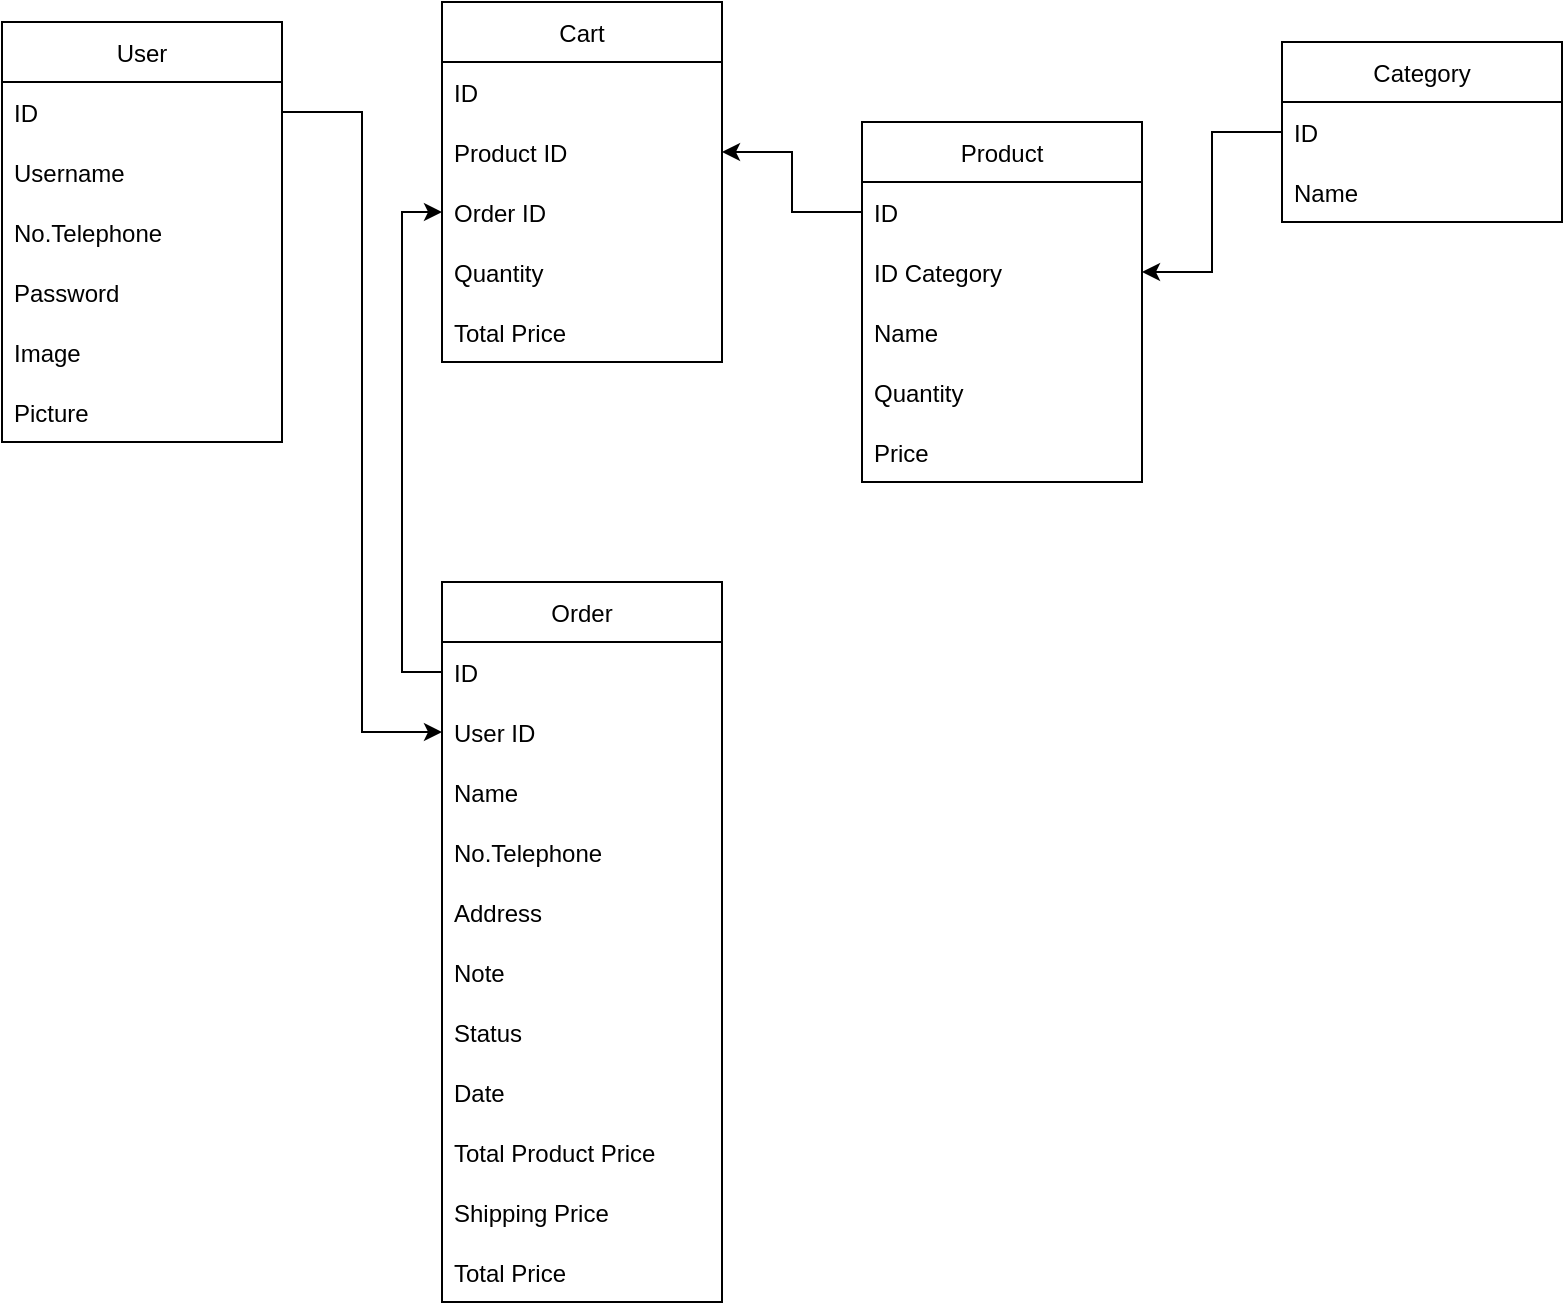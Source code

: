 <mxfile version="20.4.0" type="device"><diagram id="YGhP4YRJtW6DllJfVh0j" name="Page-1"><mxGraphModel dx="1117" dy="686" grid="1" gridSize="10" guides="1" tooltips="1" connect="1" arrows="1" fold="1" page="1" pageScale="1" pageWidth="827" pageHeight="1169" math="0" shadow="0"><root><mxCell id="0"/><mxCell id="1" parent="0"/><mxCell id="TM9GlAqTXPew0VMystgJ-1" value="User" style="swimlane;fontStyle=0;childLayout=stackLayout;horizontal=1;startSize=30;horizontalStack=0;resizeParent=1;resizeParentMax=0;resizeLast=0;collapsible=1;marginBottom=0;" vertex="1" parent="1"><mxGeometry x="10" y="260" width="140" height="210" as="geometry"/></mxCell><mxCell id="TM9GlAqTXPew0VMystgJ-2" value="ID" style="text;strokeColor=none;fillColor=none;align=left;verticalAlign=middle;spacingLeft=4;spacingRight=4;overflow=hidden;points=[[0,0.5],[1,0.5]];portConstraint=eastwest;rotatable=0;" vertex="1" parent="TM9GlAqTXPew0VMystgJ-1"><mxGeometry y="30" width="140" height="30" as="geometry"/></mxCell><mxCell id="TM9GlAqTXPew0VMystgJ-3" value="Username" style="text;strokeColor=none;fillColor=none;align=left;verticalAlign=middle;spacingLeft=4;spacingRight=4;overflow=hidden;points=[[0,0.5],[1,0.5]];portConstraint=eastwest;rotatable=0;" vertex="1" parent="TM9GlAqTXPew0VMystgJ-1"><mxGeometry y="60" width="140" height="30" as="geometry"/></mxCell><mxCell id="TM9GlAqTXPew0VMystgJ-4" value="No.Telephone" style="text;strokeColor=none;fillColor=none;align=left;verticalAlign=middle;spacingLeft=4;spacingRight=4;overflow=hidden;points=[[0,0.5],[1,0.5]];portConstraint=eastwest;rotatable=0;" vertex="1" parent="TM9GlAqTXPew0VMystgJ-1"><mxGeometry y="90" width="140" height="30" as="geometry"/></mxCell><mxCell id="TM9GlAqTXPew0VMystgJ-6" value="Password" style="text;strokeColor=none;fillColor=none;align=left;verticalAlign=middle;spacingLeft=4;spacingRight=4;overflow=hidden;points=[[0,0.5],[1,0.5]];portConstraint=eastwest;rotatable=0;" vertex="1" parent="TM9GlAqTXPew0VMystgJ-1"><mxGeometry y="120" width="140" height="30" as="geometry"/></mxCell><mxCell id="TM9GlAqTXPew0VMystgJ-7" value="Image" style="text;strokeColor=none;fillColor=none;align=left;verticalAlign=middle;spacingLeft=4;spacingRight=4;overflow=hidden;points=[[0,0.5],[1,0.5]];portConstraint=eastwest;rotatable=0;" vertex="1" parent="TM9GlAqTXPew0VMystgJ-1"><mxGeometry y="150" width="140" height="30" as="geometry"/></mxCell><mxCell id="TM9GlAqTXPew0VMystgJ-8" value="Picture" style="text;strokeColor=none;fillColor=none;align=left;verticalAlign=middle;spacingLeft=4;spacingRight=4;overflow=hidden;points=[[0,0.5],[1,0.5]];portConstraint=eastwest;rotatable=0;" vertex="1" parent="TM9GlAqTXPew0VMystgJ-1"><mxGeometry y="180" width="140" height="30" as="geometry"/></mxCell><mxCell id="TM9GlAqTXPew0VMystgJ-9" value="Product" style="swimlane;fontStyle=0;childLayout=stackLayout;horizontal=1;startSize=30;horizontalStack=0;resizeParent=1;resizeParentMax=0;resizeLast=0;collapsible=1;marginBottom=0;" vertex="1" parent="1"><mxGeometry x="440" y="310" width="140" height="180" as="geometry"/></mxCell><mxCell id="TM9GlAqTXPew0VMystgJ-10" value="ID" style="text;strokeColor=none;fillColor=none;align=left;verticalAlign=middle;spacingLeft=4;spacingRight=4;overflow=hidden;points=[[0,0.5],[1,0.5]];portConstraint=eastwest;rotatable=0;" vertex="1" parent="TM9GlAqTXPew0VMystgJ-9"><mxGeometry y="30" width="140" height="30" as="geometry"/></mxCell><mxCell id="TM9GlAqTXPew0VMystgJ-20" value="ID Category" style="text;strokeColor=none;fillColor=none;align=left;verticalAlign=middle;spacingLeft=4;spacingRight=4;overflow=hidden;points=[[0,0.5],[1,0.5]];portConstraint=eastwest;rotatable=0;" vertex="1" parent="TM9GlAqTXPew0VMystgJ-9"><mxGeometry y="60" width="140" height="30" as="geometry"/></mxCell><mxCell id="TM9GlAqTXPew0VMystgJ-11" value="Name" style="text;strokeColor=none;fillColor=none;align=left;verticalAlign=middle;spacingLeft=4;spacingRight=4;overflow=hidden;points=[[0,0.5],[1,0.5]];portConstraint=eastwest;rotatable=0;" vertex="1" parent="TM9GlAqTXPew0VMystgJ-9"><mxGeometry y="90" width="140" height="30" as="geometry"/></mxCell><mxCell id="TM9GlAqTXPew0VMystgJ-12" value="Quantity" style="text;strokeColor=none;fillColor=none;align=left;verticalAlign=middle;spacingLeft=4;spacingRight=4;overflow=hidden;points=[[0,0.5],[1,0.5]];portConstraint=eastwest;rotatable=0;" vertex="1" parent="TM9GlAqTXPew0VMystgJ-9"><mxGeometry y="120" width="140" height="30" as="geometry"/></mxCell><mxCell id="TM9GlAqTXPew0VMystgJ-19" value="Price" style="text;strokeColor=none;fillColor=none;align=left;verticalAlign=middle;spacingLeft=4;spacingRight=4;overflow=hidden;points=[[0,0.5],[1,0.5]];portConstraint=eastwest;rotatable=0;" vertex="1" parent="TM9GlAqTXPew0VMystgJ-9"><mxGeometry y="150" width="140" height="30" as="geometry"/></mxCell><mxCell id="TM9GlAqTXPew0VMystgJ-15" value="Category" style="swimlane;fontStyle=0;childLayout=stackLayout;horizontal=1;startSize=30;horizontalStack=0;resizeParent=1;resizeParentMax=0;resizeLast=0;collapsible=1;marginBottom=0;" vertex="1" parent="1"><mxGeometry x="650" y="270" width="140" height="90" as="geometry"/></mxCell><mxCell id="TM9GlAqTXPew0VMystgJ-16" value="ID" style="text;strokeColor=none;fillColor=none;align=left;verticalAlign=middle;spacingLeft=4;spacingRight=4;overflow=hidden;points=[[0,0.5],[1,0.5]];portConstraint=eastwest;rotatable=0;" vertex="1" parent="TM9GlAqTXPew0VMystgJ-15"><mxGeometry y="30" width="140" height="30" as="geometry"/></mxCell><mxCell id="TM9GlAqTXPew0VMystgJ-17" value="Name" style="text;strokeColor=none;fillColor=none;align=left;verticalAlign=middle;spacingLeft=4;spacingRight=4;overflow=hidden;points=[[0,0.5],[1,0.5]];portConstraint=eastwest;rotatable=0;" vertex="1" parent="TM9GlAqTXPew0VMystgJ-15"><mxGeometry y="60" width="140" height="30" as="geometry"/></mxCell><mxCell id="TM9GlAqTXPew0VMystgJ-21" style="edgeStyle=orthogonalEdgeStyle;rounded=0;orthogonalLoop=1;jettySize=auto;html=1;exitX=0;exitY=0.5;exitDx=0;exitDy=0;entryX=1;entryY=0.5;entryDx=0;entryDy=0;" edge="1" parent="1" source="TM9GlAqTXPew0VMystgJ-16" target="TM9GlAqTXPew0VMystgJ-20"><mxGeometry relative="1" as="geometry"/></mxCell><mxCell id="TM9GlAqTXPew0VMystgJ-26" value="Cart" style="swimlane;fontStyle=0;childLayout=stackLayout;horizontal=1;startSize=30;horizontalStack=0;resizeParent=1;resizeParentMax=0;resizeLast=0;collapsible=1;marginBottom=0;" vertex="1" parent="1"><mxGeometry x="230" y="250" width="140" height="180" as="geometry"/></mxCell><mxCell id="TM9GlAqTXPew0VMystgJ-27" value="ID" style="text;strokeColor=none;fillColor=none;align=left;verticalAlign=middle;spacingLeft=4;spacingRight=4;overflow=hidden;points=[[0,0.5],[1,0.5]];portConstraint=eastwest;rotatable=0;" vertex="1" parent="TM9GlAqTXPew0VMystgJ-26"><mxGeometry y="30" width="140" height="30" as="geometry"/></mxCell><mxCell id="TM9GlAqTXPew0VMystgJ-29" value="Product ID" style="text;strokeColor=none;fillColor=none;align=left;verticalAlign=middle;spacingLeft=4;spacingRight=4;overflow=hidden;points=[[0,0.5],[1,0.5]];portConstraint=eastwest;rotatable=0;" vertex="1" parent="TM9GlAqTXPew0VMystgJ-26"><mxGeometry y="60" width="140" height="30" as="geometry"/></mxCell><mxCell id="TM9GlAqTXPew0VMystgJ-39" value="Order ID" style="text;strokeColor=none;fillColor=none;align=left;verticalAlign=middle;spacingLeft=4;spacingRight=4;overflow=hidden;points=[[0,0.5],[1,0.5]];portConstraint=eastwest;rotatable=0;" vertex="1" parent="TM9GlAqTXPew0VMystgJ-26"><mxGeometry y="90" width="140" height="30" as="geometry"/></mxCell><mxCell id="TM9GlAqTXPew0VMystgJ-31" value="Quantity" style="text;strokeColor=none;fillColor=none;align=left;verticalAlign=middle;spacingLeft=4;spacingRight=4;overflow=hidden;points=[[0,0.5],[1,0.5]];portConstraint=eastwest;rotatable=0;" vertex="1" parent="TM9GlAqTXPew0VMystgJ-26"><mxGeometry y="120" width="140" height="30" as="geometry"/></mxCell><mxCell id="TM9GlAqTXPew0VMystgJ-32" value="Total Price" style="text;strokeColor=none;fillColor=none;align=left;verticalAlign=middle;spacingLeft=4;spacingRight=4;overflow=hidden;points=[[0,0.5],[1,0.5]];portConstraint=eastwest;rotatable=0;" vertex="1" parent="TM9GlAqTXPew0VMystgJ-26"><mxGeometry y="150" width="140" height="30" as="geometry"/></mxCell><mxCell id="TM9GlAqTXPew0VMystgJ-34" style="edgeStyle=orthogonalEdgeStyle;rounded=0;orthogonalLoop=1;jettySize=auto;html=1;exitX=0;exitY=0.5;exitDx=0;exitDy=0;entryX=1;entryY=0.5;entryDx=0;entryDy=0;" edge="1" parent="1" source="TM9GlAqTXPew0VMystgJ-10" target="TM9GlAqTXPew0VMystgJ-29"><mxGeometry relative="1" as="geometry"/></mxCell><mxCell id="TM9GlAqTXPew0VMystgJ-35" value="Order" style="swimlane;fontStyle=0;childLayout=stackLayout;horizontal=1;startSize=30;horizontalStack=0;resizeParent=1;resizeParentMax=0;resizeLast=0;collapsible=1;marginBottom=0;" vertex="1" parent="1"><mxGeometry x="230" y="540" width="140" height="360" as="geometry"/></mxCell><mxCell id="TM9GlAqTXPew0VMystgJ-36" value="ID" style="text;strokeColor=none;fillColor=none;align=left;verticalAlign=middle;spacingLeft=4;spacingRight=4;overflow=hidden;points=[[0,0.5],[1,0.5]];portConstraint=eastwest;rotatable=0;" vertex="1" parent="TM9GlAqTXPew0VMystgJ-35"><mxGeometry y="30" width="140" height="30" as="geometry"/></mxCell><mxCell id="TM9GlAqTXPew0VMystgJ-43" value="User ID" style="text;strokeColor=none;fillColor=none;align=left;verticalAlign=middle;spacingLeft=4;spacingRight=4;overflow=hidden;points=[[0,0.5],[1,0.5]];portConstraint=eastwest;rotatable=0;" vertex="1" parent="TM9GlAqTXPew0VMystgJ-35"><mxGeometry y="60" width="140" height="30" as="geometry"/></mxCell><mxCell id="TM9GlAqTXPew0VMystgJ-49" value="Name" style="text;strokeColor=none;fillColor=none;align=left;verticalAlign=middle;spacingLeft=4;spacingRight=4;overflow=hidden;points=[[0,0.5],[1,0.5]];portConstraint=eastwest;rotatable=0;" vertex="1" parent="TM9GlAqTXPew0VMystgJ-35"><mxGeometry y="90" width="140" height="30" as="geometry"/></mxCell><mxCell id="TM9GlAqTXPew0VMystgJ-50" value="No.Telephone" style="text;strokeColor=none;fillColor=none;align=left;verticalAlign=middle;spacingLeft=4;spacingRight=4;overflow=hidden;points=[[0,0.5],[1,0.5]];portConstraint=eastwest;rotatable=0;" vertex="1" parent="TM9GlAqTXPew0VMystgJ-35"><mxGeometry y="120" width="140" height="30" as="geometry"/></mxCell><mxCell id="TM9GlAqTXPew0VMystgJ-51" value="Address" style="text;strokeColor=none;fillColor=none;align=left;verticalAlign=middle;spacingLeft=4;spacingRight=4;overflow=hidden;points=[[0,0.5],[1,0.5]];portConstraint=eastwest;rotatable=0;" vertex="1" parent="TM9GlAqTXPew0VMystgJ-35"><mxGeometry y="150" width="140" height="30" as="geometry"/></mxCell><mxCell id="TM9GlAqTXPew0VMystgJ-48" value="Note" style="text;strokeColor=none;fillColor=none;align=left;verticalAlign=middle;spacingLeft=4;spacingRight=4;overflow=hidden;points=[[0,0.5],[1,0.5]];portConstraint=eastwest;rotatable=0;" vertex="1" parent="TM9GlAqTXPew0VMystgJ-35"><mxGeometry y="180" width="140" height="30" as="geometry"/></mxCell><mxCell id="TM9GlAqTXPew0VMystgJ-37" value="Status" style="text;strokeColor=none;fillColor=none;align=left;verticalAlign=middle;spacingLeft=4;spacingRight=4;overflow=hidden;points=[[0,0.5],[1,0.5]];portConstraint=eastwest;rotatable=0;" vertex="1" parent="TM9GlAqTXPew0VMystgJ-35"><mxGeometry y="210" width="140" height="30" as="geometry"/></mxCell><mxCell id="TM9GlAqTXPew0VMystgJ-52" value="Date" style="text;strokeColor=none;fillColor=none;align=left;verticalAlign=middle;spacingLeft=4;spacingRight=4;overflow=hidden;points=[[0,0.5],[1,0.5]];portConstraint=eastwest;rotatable=0;" vertex="1" parent="TM9GlAqTXPew0VMystgJ-35"><mxGeometry y="240" width="140" height="30" as="geometry"/></mxCell><mxCell id="TM9GlAqTXPew0VMystgJ-45" value="Total Product Price" style="text;strokeColor=none;fillColor=none;align=left;verticalAlign=middle;spacingLeft=4;spacingRight=4;overflow=hidden;points=[[0,0.5],[1,0.5]];portConstraint=eastwest;rotatable=0;" vertex="1" parent="TM9GlAqTXPew0VMystgJ-35"><mxGeometry y="270" width="140" height="30" as="geometry"/></mxCell><mxCell id="TM9GlAqTXPew0VMystgJ-46" value="Shipping Price" style="text;strokeColor=none;fillColor=none;align=left;verticalAlign=middle;spacingLeft=4;spacingRight=4;overflow=hidden;points=[[0,0.5],[1,0.5]];portConstraint=eastwest;rotatable=0;" vertex="1" parent="TM9GlAqTXPew0VMystgJ-35"><mxGeometry y="300" width="140" height="30" as="geometry"/></mxCell><mxCell id="TM9GlAqTXPew0VMystgJ-38" value="Total Price" style="text;strokeColor=none;fillColor=none;align=left;verticalAlign=middle;spacingLeft=4;spacingRight=4;overflow=hidden;points=[[0,0.5],[1,0.5]];portConstraint=eastwest;rotatable=0;" vertex="1" parent="TM9GlAqTXPew0VMystgJ-35"><mxGeometry y="330" width="140" height="30" as="geometry"/></mxCell><mxCell id="TM9GlAqTXPew0VMystgJ-41" style="edgeStyle=orthogonalEdgeStyle;rounded=0;orthogonalLoop=1;jettySize=auto;html=1;exitX=0;exitY=0.5;exitDx=0;exitDy=0;entryX=0;entryY=0.5;entryDx=0;entryDy=0;" edge="1" parent="1" source="TM9GlAqTXPew0VMystgJ-36" target="TM9GlAqTXPew0VMystgJ-39"><mxGeometry relative="1" as="geometry"/></mxCell><mxCell id="TM9GlAqTXPew0VMystgJ-44" style="edgeStyle=orthogonalEdgeStyle;rounded=0;orthogonalLoop=1;jettySize=auto;html=1;exitX=1;exitY=0.5;exitDx=0;exitDy=0;entryX=0;entryY=0.5;entryDx=0;entryDy=0;" edge="1" parent="1" source="TM9GlAqTXPew0VMystgJ-2" target="TM9GlAqTXPew0VMystgJ-43"><mxGeometry relative="1" as="geometry"/></mxCell></root></mxGraphModel></diagram></mxfile>
